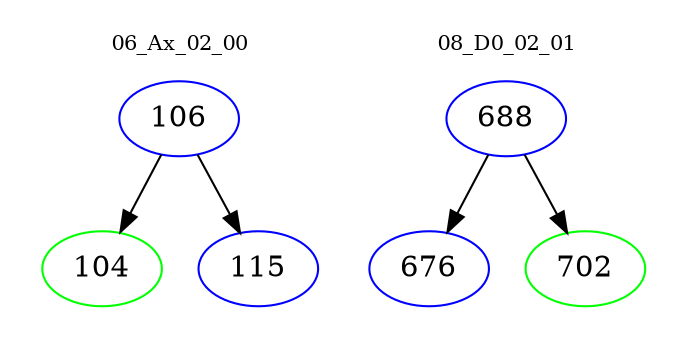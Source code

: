 digraph{
subgraph cluster_0 {
color = white
label = "06_Ax_02_00";
fontsize=10;
T0_106 [label="106", color="blue"]
T0_106 -> T0_104 [color="black"]
T0_104 [label="104", color="green"]
T0_106 -> T0_115 [color="black"]
T0_115 [label="115", color="blue"]
}
subgraph cluster_1 {
color = white
label = "08_D0_02_01";
fontsize=10;
T1_688 [label="688", color="blue"]
T1_688 -> T1_676 [color="black"]
T1_676 [label="676", color="blue"]
T1_688 -> T1_702 [color="black"]
T1_702 [label="702", color="green"]
}
}
